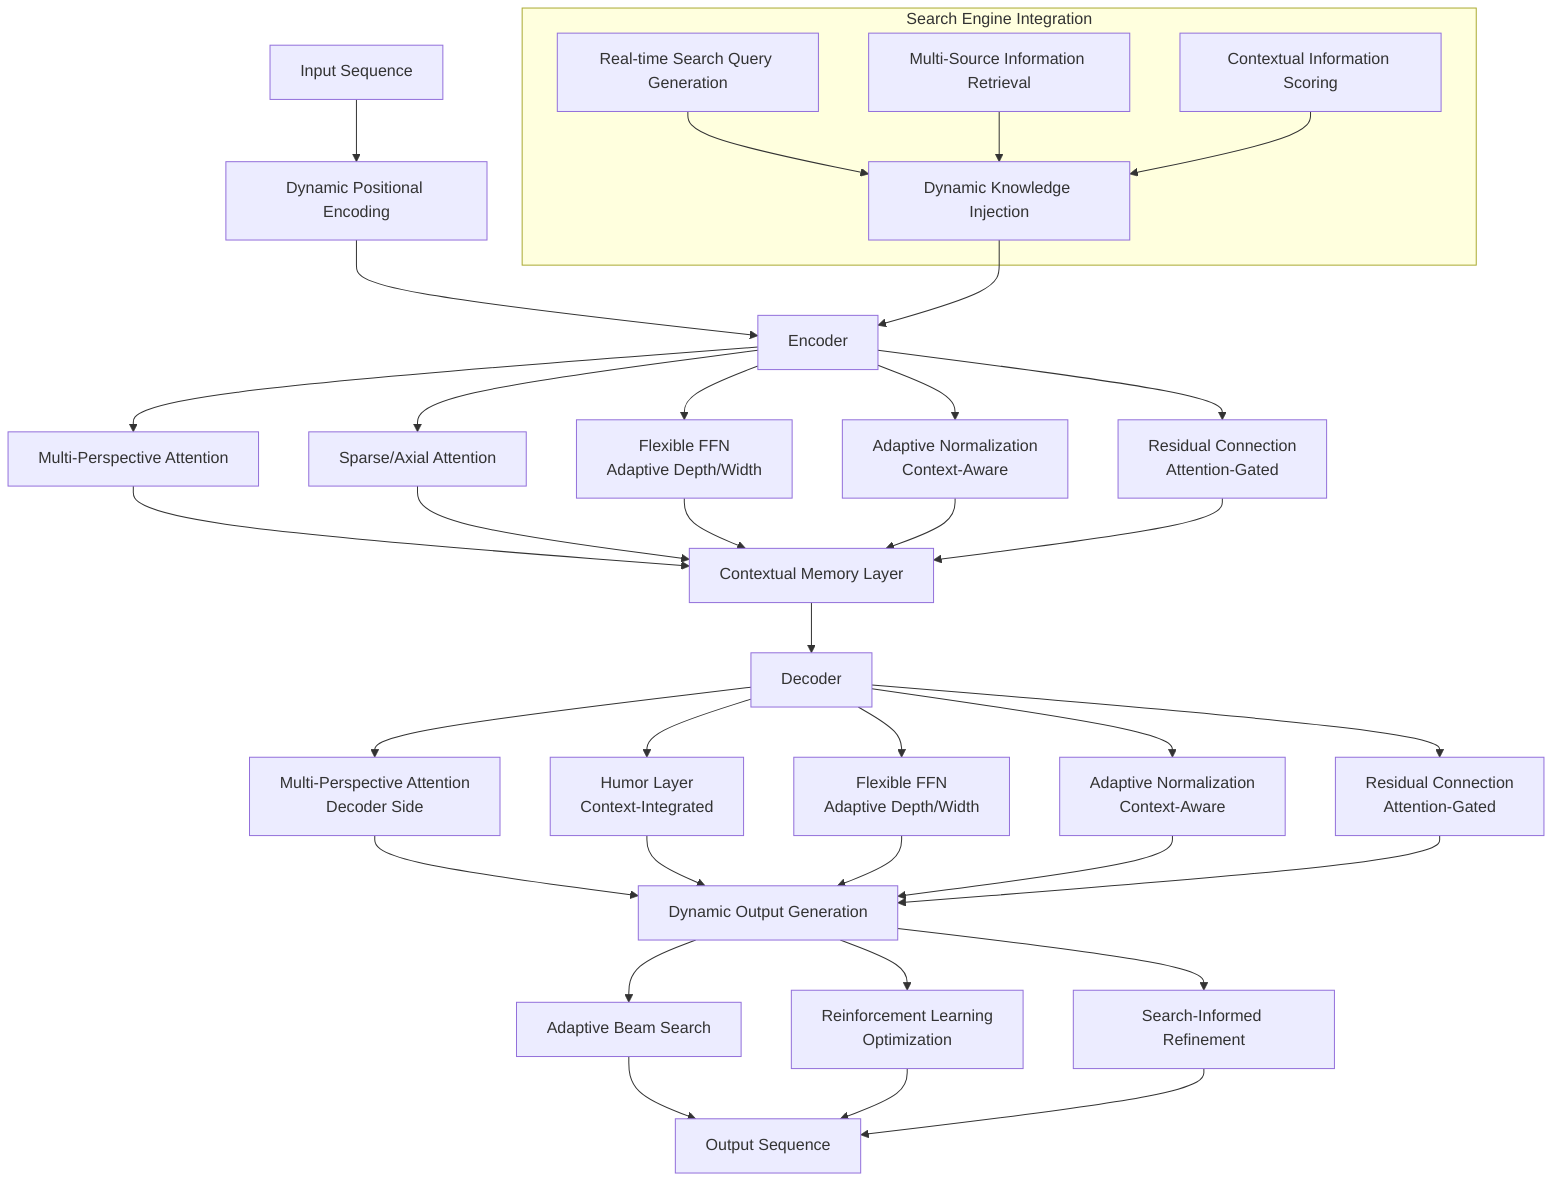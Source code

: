 flowchart TD
    A[Input Sequence] --> B[Dynamic Positional Encoding]
    
    subgraph "Search Engine Integration"
        SE1[Real-time Search Query Generation]
        SE2[Multi-Source Information Retrieval]
        SE3[Contextual Information Scoring]
        SE4[Dynamic Knowledge Injection]
    end
    
    B --> C[Encoder]
    SE1 & SE2 & SE3 --> SE4
    SE4 --> C
    
    C --> D1[Multi-Perspective Attention]
    C --> D2[Sparse/Axial Attention]
    C --> D3[Flexible FFN\nAdaptive Depth/Width]
    C --> D4[Adaptive Normalization\nContext-Aware]
    C --> D5[Residual Connection\nAttention-Gated]
    
    D1 & D2 & D3 & D4 & D5 --> E[Contextual Memory Layer]
    
    E --> F[Decoder]
    
    F --> G1[Multi-Perspective Attention\nDecoder Side]
    F --> G2[Humor Layer\nContext-Integrated]
    F --> G3[Flexible FFN\nAdaptive Depth/Width]
    F --> G4[Adaptive Normalization\nContext-Aware]
    F --> G5[Residual Connection\nAttention-Gated]
    
    G1 & G2 & G3 & G4 & G5 --> H[Dynamic Output Generation]
    
    H --> I1[Adaptive Beam Search]
    H --> I2[Reinforcement Learning\nOptimization]
    H --> I3[Search-Informed Refinement]
    
    I1 & I2 & I3 --> J[Output Sequence]